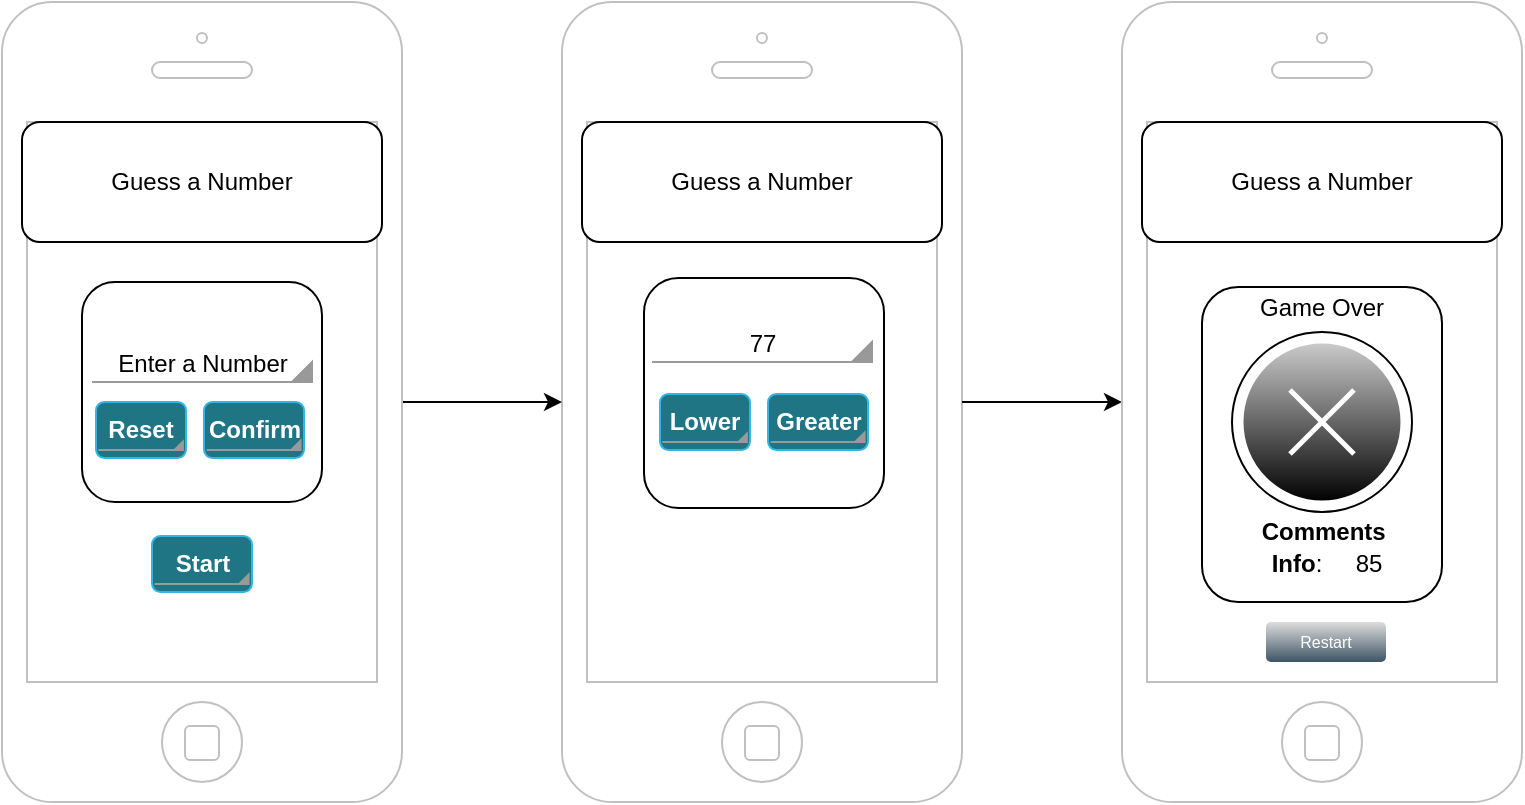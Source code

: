 <mxfile version="13.4.4" type="device"><diagram id="cuTf0EPKHHUraCivhdDg" name="Page-1"><mxGraphModel dx="1024" dy="592" grid="1" gridSize="10" guides="1" tooltips="1" connect="1" arrows="1" fold="1" page="1" pageScale="1" pageWidth="850" pageHeight="1100" math="0" shadow="0"><root><mxCell id="0"/><mxCell id="1" parent="0"/><mxCell id="2" value="" style="html=1;verticalLabelPosition=bottom;labelBackgroundColor=#ffffff;verticalAlign=top;shadow=0;dashed=0;strokeWidth=1;shape=mxgraph.ios7.misc.iphone;strokeColor=#c0c0c0;" vertex="1" parent="1"><mxGeometry x="360" y="40" width="200" height="400" as="geometry"/></mxCell><mxCell id="OmtPKrLyxZAdPPjtIzaY-22" value="" style="rounded=1;whiteSpace=wrap;html=1;" vertex="1" parent="1"><mxGeometry x="401" y="178" width="120" height="115" as="geometry"/></mxCell><mxCell id="OmtPKrLyxZAdPPjtIzaY-17" value="" style="edgeStyle=orthogonalEdgeStyle;rounded=0;orthogonalLoop=1;jettySize=auto;html=1;" edge="1" parent="1" source="OmtPKrLyxZAdPPjtIzaY-1" target="2"><mxGeometry relative="1" as="geometry"/></mxCell><mxCell id="OmtPKrLyxZAdPPjtIzaY-1" value="" style="html=1;verticalLabelPosition=bottom;labelBackgroundColor=#ffffff;verticalAlign=top;shadow=0;dashed=0;strokeWidth=1;shape=mxgraph.ios7.misc.iphone;strokeColor=#c0c0c0;" vertex="1" parent="1"><mxGeometry x="80" y="40" width="200" height="400" as="geometry"/></mxCell><mxCell id="OmtPKrLyxZAdPPjtIzaY-2" value="Guess a Number" style="rounded=1;whiteSpace=wrap;html=1;" vertex="1" parent="1"><mxGeometry x="90" y="100" width="180" height="60" as="geometry"/></mxCell><mxCell id="OmtPKrLyxZAdPPjtIzaY-3" value="" style="rounded=1;whiteSpace=wrap;html=1;" vertex="1" parent="1"><mxGeometry x="120" y="180" width="120" height="110" as="geometry"/></mxCell><mxCell id="OmtPKrLyxZAdPPjtIzaY-10" value="Enter a Number" style="strokeWidth=1;html=1;shadow=0;dashed=0;shape=mxgraph.android.spinner2;align=center;fillColor=#999999;strokeColor=#999999;verticalAlign=bottom" vertex="1" parent="1"><mxGeometry x="125" y="220" width="110" height="10" as="geometry"/></mxCell><mxCell id="OmtPKrLyxZAdPPjtIzaY-11" value="" style="strokeWidth=1;html=1;shadow=0;dashed=0;shape=mxgraph.android.rect;rounded=1;fillColor=#207585;strokeColor=#33b5e5;" vertex="1" parent="1"><mxGeometry x="181" y="240" width="50" height="28" as="geometry"/></mxCell><mxCell id="OmtPKrLyxZAdPPjtIzaY-12" value="Confirm" style="strokeWidth=1;html=1;shadow=0;dashed=0;shape=mxgraph.android.spinner2;fontStyle=1;fontColor=#ffffff;align=center;verticalAlign=middle;strokeColor=#999999;fillColor=#999999;" vertex="1" parent="OmtPKrLyxZAdPPjtIzaY-11"><mxGeometry x="1.282" y="4" width="47.009" height="20" as="geometry"/></mxCell><mxCell id="OmtPKrLyxZAdPPjtIzaY-13" value="" style="strokeWidth=1;html=1;shadow=0;dashed=0;shape=mxgraph.android.rect;rounded=1;fillColor=#207585;strokeColor=#33b5e5;" vertex="1" parent="1"><mxGeometry x="127" y="240" width="45" height="28" as="geometry"/></mxCell><mxCell id="OmtPKrLyxZAdPPjtIzaY-14" value="Reset" style="strokeWidth=1;html=1;shadow=0;dashed=0;shape=mxgraph.android.spinner2;fontStyle=1;fontColor=#ffffff;align=center;verticalAlign=middle;strokeColor=#999999;fillColor=#999999;" vertex="1" parent="OmtPKrLyxZAdPPjtIzaY-13"><mxGeometry x="1.154" y="4" width="42.308" height="20" as="geometry"/></mxCell><mxCell id="OmtPKrLyxZAdPPjtIzaY-15" value="" style="strokeWidth=1;html=1;shadow=0;dashed=0;shape=mxgraph.android.rect;rounded=1;fillColor=#207585;strokeColor=#33b5e5;" vertex="1" parent="1"><mxGeometry x="155" y="307" width="50" height="28" as="geometry"/></mxCell><mxCell id="OmtPKrLyxZAdPPjtIzaY-16" value="Start" style="strokeWidth=1;html=1;shadow=0;dashed=0;shape=mxgraph.android.spinner2;fontStyle=1;fontColor=#ffffff;align=center;verticalAlign=middle;strokeColor=#999999;fillColor=#999999;" vertex="1" parent="OmtPKrLyxZAdPPjtIzaY-15"><mxGeometry x="1.282" y="4" width="47.009" height="20" as="geometry"/></mxCell><mxCell id="OmtPKrLyxZAdPPjtIzaY-19" value="" style="edgeStyle=orthogonalEdgeStyle;rounded=0;orthogonalLoop=1;jettySize=auto;html=1;" edge="1" parent="1" source="2" target="OmtPKrLyxZAdPPjtIzaY-18"><mxGeometry relative="1" as="geometry"/></mxCell><mxCell id="OmtPKrLyxZAdPPjtIzaY-18" value="" style="html=1;verticalLabelPosition=bottom;labelBackgroundColor=#ffffff;verticalAlign=top;shadow=0;dashed=0;strokeWidth=1;shape=mxgraph.ios7.misc.iphone;strokeColor=#c0c0c0;" vertex="1" parent="1"><mxGeometry x="640" y="40" width="200" height="400" as="geometry"/></mxCell><mxCell id="OmtPKrLyxZAdPPjtIzaY-20" value="Guess a Number" style="rounded=1;whiteSpace=wrap;html=1;" vertex="1" parent="1"><mxGeometry x="370" y="100" width="180" height="60" as="geometry"/></mxCell><mxCell id="OmtPKrLyxZAdPPjtIzaY-21" value="77" style="strokeWidth=1;html=1;shadow=0;dashed=0;shape=mxgraph.android.spinner2;align=center;fillColor=#999999;strokeColor=#999999;verticalAlign=bottom" vertex="1" parent="1"><mxGeometry x="405" y="210" width="110" height="10" as="geometry"/></mxCell><mxCell id="OmtPKrLyxZAdPPjtIzaY-23" value="" style="strokeWidth=1;html=1;shadow=0;dashed=0;shape=mxgraph.android.rect;rounded=1;fillColor=#207585;strokeColor=#33b5e5;" vertex="1" parent="1"><mxGeometry x="463" y="236" width="50" height="28" as="geometry"/></mxCell><mxCell id="OmtPKrLyxZAdPPjtIzaY-24" value="Greater" style="strokeWidth=1;html=1;shadow=0;dashed=0;shape=mxgraph.android.spinner2;fontStyle=1;fontColor=#ffffff;align=center;verticalAlign=middle;strokeColor=#999999;fillColor=#999999;" vertex="1" parent="OmtPKrLyxZAdPPjtIzaY-23"><mxGeometry x="1.282" y="4" width="47.009" height="20" as="geometry"/></mxCell><mxCell id="OmtPKrLyxZAdPPjtIzaY-25" value="" style="strokeWidth=1;html=1;shadow=0;dashed=0;shape=mxgraph.android.rect;rounded=1;fillColor=#207585;strokeColor=#33b5e5;" vertex="1" parent="1"><mxGeometry x="409" y="236" width="45" height="28" as="geometry"/></mxCell><mxCell id="OmtPKrLyxZAdPPjtIzaY-26" value="Lower" style="strokeWidth=1;html=1;shadow=0;dashed=0;shape=mxgraph.android.spinner2;fontStyle=1;fontColor=#ffffff;align=center;verticalAlign=middle;strokeColor=#999999;fillColor=#999999;" vertex="1" parent="OmtPKrLyxZAdPPjtIzaY-25"><mxGeometry x="1.154" y="4" width="42.308" height="20" as="geometry"/></mxCell><mxCell id="OmtPKrLyxZAdPPjtIzaY-27" value="" style="rounded=1;whiteSpace=wrap;html=1;" vertex="1" parent="1"><mxGeometry x="680" y="182.5" width="120" height="157.5" as="geometry"/></mxCell><mxCell id="OmtPKrLyxZAdPPjtIzaY-28" value="Guess a Number" style="rounded=1;whiteSpace=wrap;html=1;" vertex="1" parent="1"><mxGeometry x="650" y="100" width="180" height="60" as="geometry"/></mxCell><mxCell id="OmtPKrLyxZAdPPjtIzaY-29" value="" style="ellipse;whiteSpace=wrap;html=1;aspect=fixed;" vertex="1" parent="1"><mxGeometry x="695" y="205" width="90" height="90" as="geometry"/></mxCell><mxCell id="OmtPKrLyxZAdPPjtIzaY-30" value="Game Over" style="text;html=1;strokeColor=none;fillColor=none;align=center;verticalAlign=middle;whiteSpace=wrap;rounded=0;" vertex="1" parent="1"><mxGeometry x="700" y="183" width="80" height="20" as="geometry"/></mxCell><mxCell id="OmtPKrLyxZAdPPjtIzaY-31" value="&lt;b&gt;Comments&amp;nbsp;&lt;/b&gt;" style="text;html=1;strokeColor=none;fillColor=none;align=center;verticalAlign=middle;whiteSpace=wrap;rounded=0;" vertex="1" parent="1"><mxGeometry x="695" y="295" width="95" height="20" as="geometry"/></mxCell><mxCell id="OmtPKrLyxZAdPPjtIzaY-32" value="&lt;b&gt;Info&lt;/b&gt;:&amp;nbsp; &amp;nbsp; &amp;nbsp;85" style="text;html=1;strokeColor=none;fillColor=none;align=center;verticalAlign=middle;whiteSpace=wrap;rounded=0;" vertex="1" parent="1"><mxGeometry x="695" y="311" width="95" height="20" as="geometry"/></mxCell><mxCell id="OmtPKrLyxZAdPPjtIzaY-33" value="" style="verticalLabelPosition=bottom;verticalAlign=top;html=1;shadow=0;dashed=0;strokeWidth=1;shape=mxgraph.ios.iDeleteApp;fillColor=#cccccc;fillColor2=#000000;strokeColor=#ffffff;" vertex="1" parent="1"><mxGeometry x="700" y="210" width="80" height="80" as="geometry"/></mxCell><mxCell id="OmtPKrLyxZAdPPjtIzaY-34" value="Restart" style="strokeWidth=1;html=1;shadow=0;dashed=0;shape=mxgraph.ios.iButton;strokeColor=#444444;fontColor=#ffffff;buttonText=;fontSize=8;fillColor=#dddddd;fillColor2=#3D5565;whiteSpace=wrap;align=center;" vertex="1" parent="1"><mxGeometry x="712" y="350" width="60" height="20" as="geometry"/></mxCell></root></mxGraphModel></diagram></mxfile>